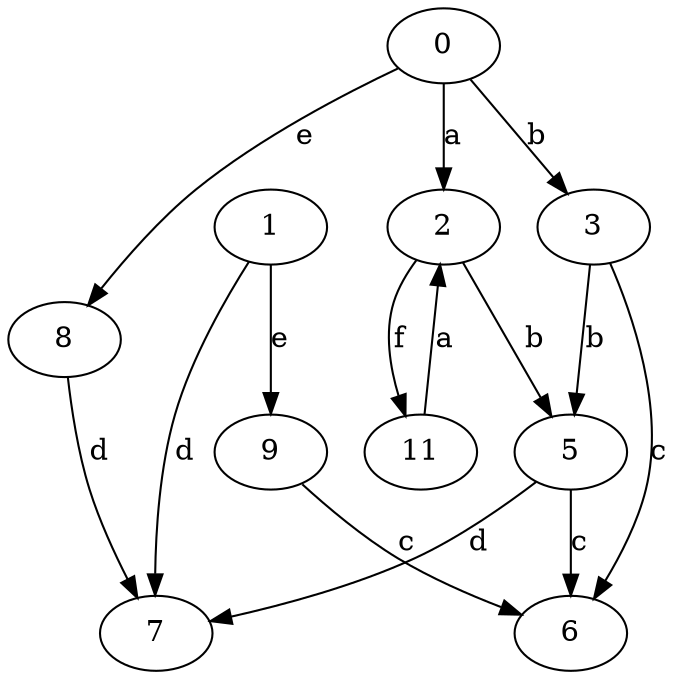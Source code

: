 strict digraph  {
1;
2;
3;
0;
5;
6;
7;
8;
9;
11;
1 -> 7  [label=d];
1 -> 9  [label=e];
2 -> 5  [label=b];
2 -> 11  [label=f];
3 -> 5  [label=b];
3 -> 6  [label=c];
0 -> 2  [label=a];
0 -> 3  [label=b];
0 -> 8  [label=e];
5 -> 6  [label=c];
5 -> 7  [label=d];
8 -> 7  [label=d];
9 -> 6  [label=c];
11 -> 2  [label=a];
}
